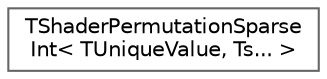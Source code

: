 digraph "Graphical Class Hierarchy"
{
 // INTERACTIVE_SVG=YES
 // LATEX_PDF_SIZE
  bgcolor="transparent";
  edge [fontname=Helvetica,fontsize=10,labelfontname=Helvetica,labelfontsize=10];
  node [fontname=Helvetica,fontsize=10,shape=box,height=0.2,width=0.4];
  rankdir="LR";
  Node0 [id="Node000000",label="TShaderPermutationSparse\lInt\< TUniqueValue, Ts... \>",height=0.2,width=0.4,color="grey40", fillcolor="white", style="filled",URL="$d3/d37/structTShaderPermutationSparseInt_3_01TUniqueValue_00_01Ts_8_8_8_01_4.html",tooltip=" "];
}
